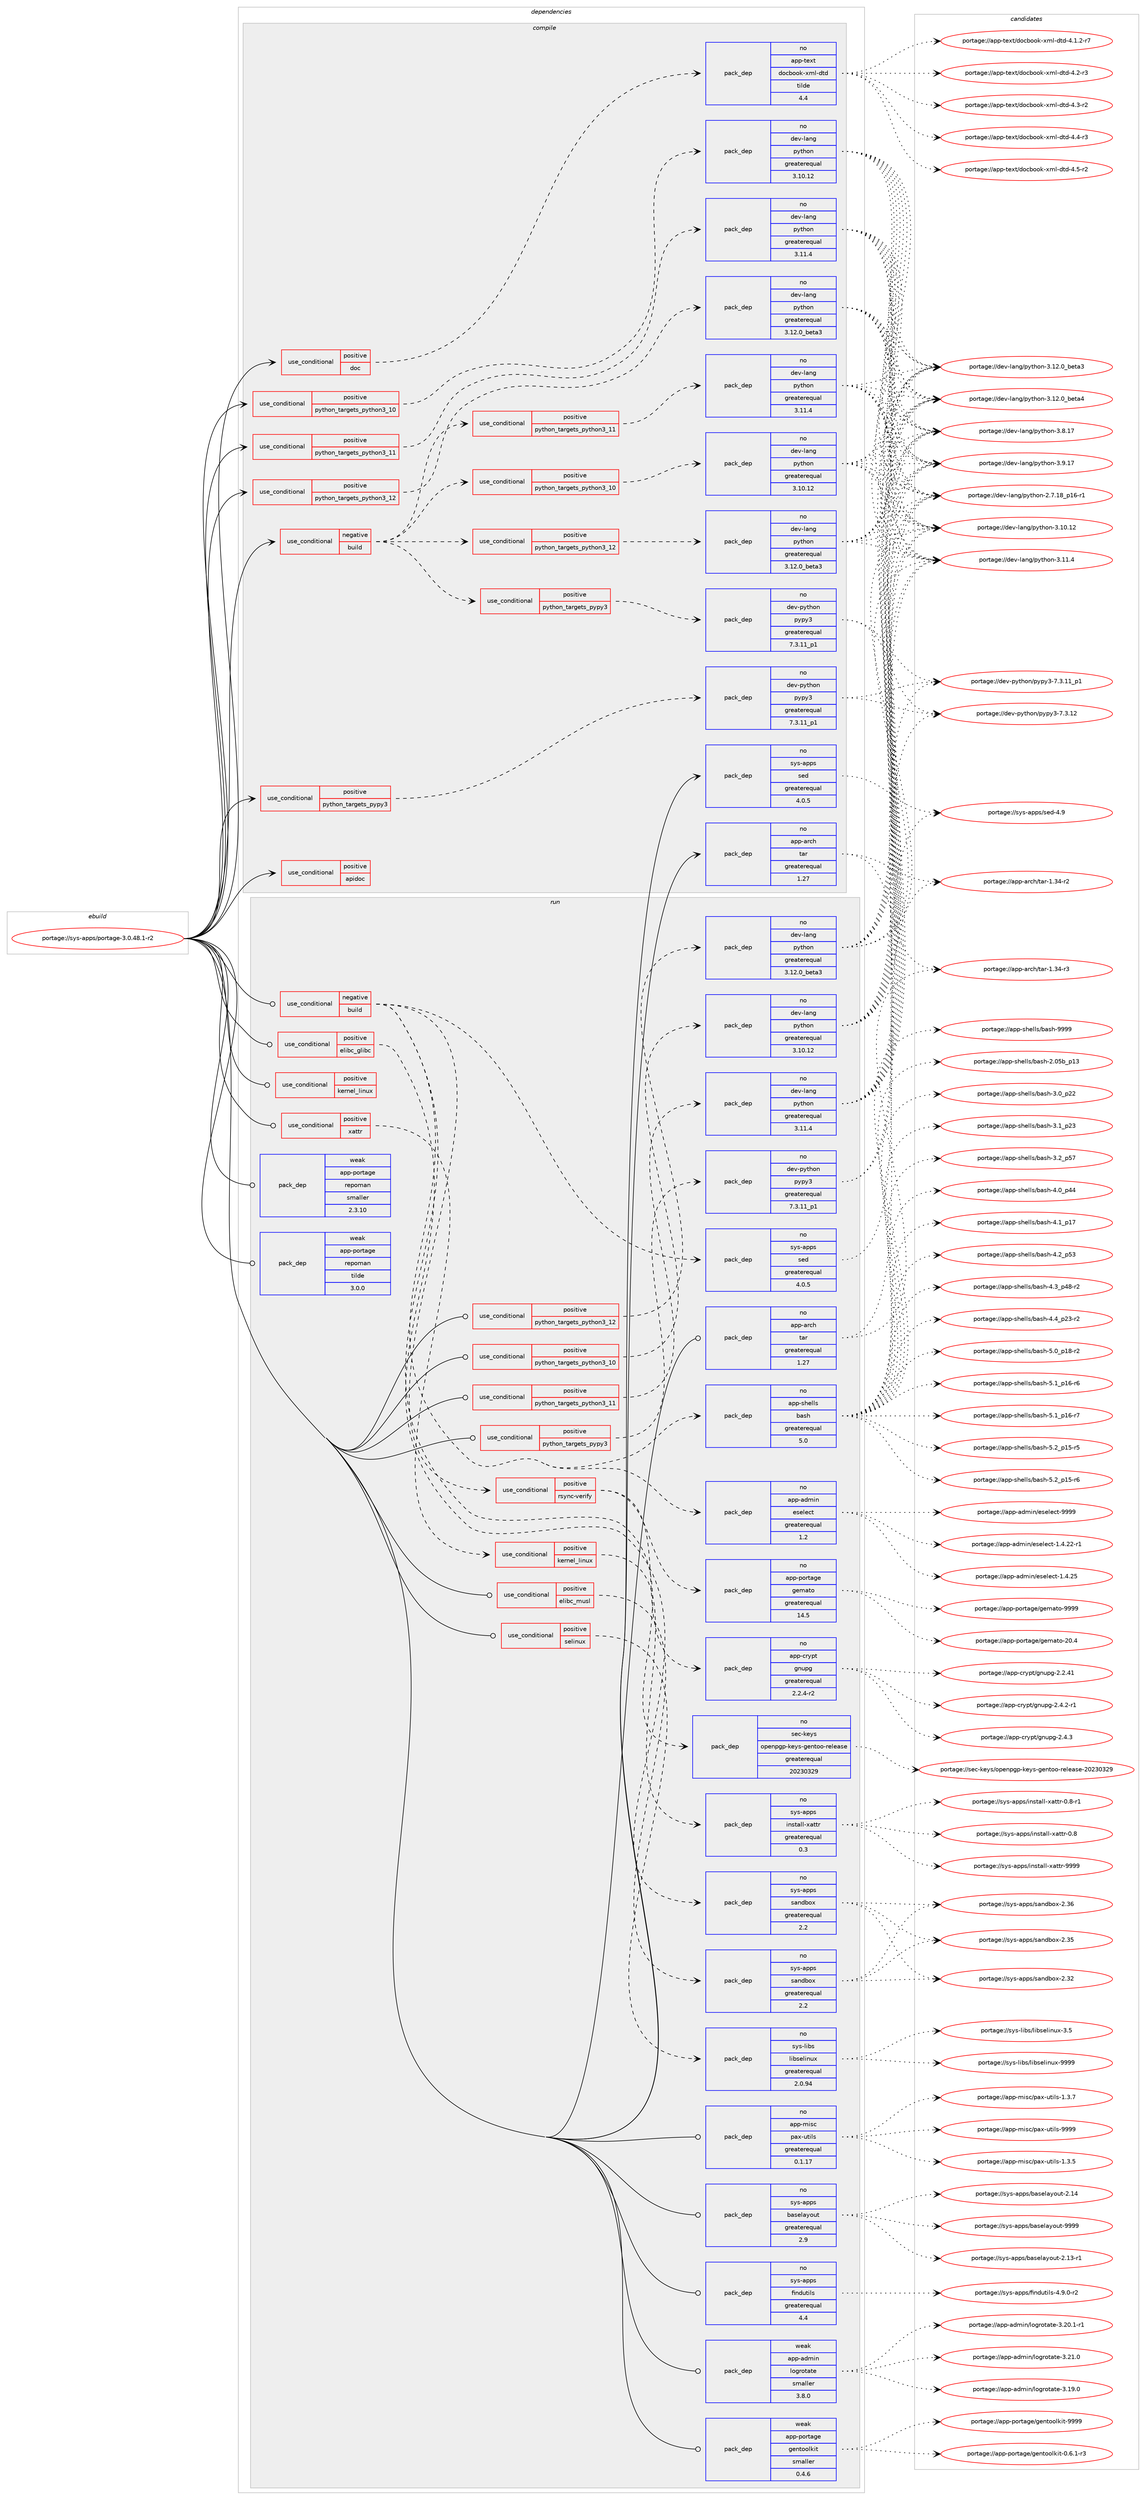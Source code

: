 digraph prolog {

# *************
# Graph options
# *************

newrank=true;
concentrate=true;
compound=true;
graph [rankdir=LR,fontname=Helvetica,fontsize=10,ranksep=1.5];#, ranksep=2.5, nodesep=0.2];
edge  [arrowhead=vee];
node  [fontname=Helvetica,fontsize=10];

# **********
# The ebuild
# **********

subgraph cluster_leftcol {
color=gray;
rank=same;
label=<<i>ebuild</i>>;
id [label="portage://sys-apps/portage-3.0.48.1-r2", color=red, width=4, href="../sys-apps/portage-3.0.48.1-r2.svg"];
}

# ****************
# The dependencies
# ****************

subgraph cluster_midcol {
color=gray;
label=<<i>dependencies</i>>;
subgraph cluster_compile {
fillcolor="#eeeeee";
style=filled;
label=<<i>compile</i>>;
subgraph cond477 {
dependency806 [label=<<TABLE BORDER="0" CELLBORDER="1" CELLSPACING="0" CELLPADDING="4"><TR><TD ROWSPAN="3" CELLPADDING="10">use_conditional</TD></TR><TR><TD>negative</TD></TR><TR><TD>build</TD></TR></TABLE>>, shape=none, color=red];
subgraph cond478 {
dependency807 [label=<<TABLE BORDER="0" CELLBORDER="1" CELLSPACING="0" CELLPADDING="4"><TR><TD ROWSPAN="3" CELLPADDING="10">use_conditional</TD></TR><TR><TD>positive</TD></TR><TR><TD>python_targets_pypy3</TD></TR></TABLE>>, shape=none, color=red];
subgraph pack320 {
dependency808 [label=<<TABLE BORDER="0" CELLBORDER="1" CELLSPACING="0" CELLPADDING="4" WIDTH="220"><TR><TD ROWSPAN="6" CELLPADDING="30">pack_dep</TD></TR><TR><TD WIDTH="110">no</TD></TR><TR><TD>dev-python</TD></TR><TR><TD>pypy3</TD></TR><TR><TD>greaterequal</TD></TR><TR><TD>7.3.11_p1</TD></TR></TABLE>>, shape=none, color=blue];
}
dependency807:e -> dependency808:w [weight=20,style="dashed",arrowhead="vee"];
}
dependency806:e -> dependency807:w [weight=20,style="dashed",arrowhead="vee"];
subgraph cond479 {
dependency809 [label=<<TABLE BORDER="0" CELLBORDER="1" CELLSPACING="0" CELLPADDING="4"><TR><TD ROWSPAN="3" CELLPADDING="10">use_conditional</TD></TR><TR><TD>positive</TD></TR><TR><TD>python_targets_python3_10</TD></TR></TABLE>>, shape=none, color=red];
subgraph pack321 {
dependency810 [label=<<TABLE BORDER="0" CELLBORDER="1" CELLSPACING="0" CELLPADDING="4" WIDTH="220"><TR><TD ROWSPAN="6" CELLPADDING="30">pack_dep</TD></TR><TR><TD WIDTH="110">no</TD></TR><TR><TD>dev-lang</TD></TR><TR><TD>python</TD></TR><TR><TD>greaterequal</TD></TR><TR><TD>3.10.12</TD></TR></TABLE>>, shape=none, color=blue];
}
dependency809:e -> dependency810:w [weight=20,style="dashed",arrowhead="vee"];
}
dependency806:e -> dependency809:w [weight=20,style="dashed",arrowhead="vee"];
subgraph cond480 {
dependency811 [label=<<TABLE BORDER="0" CELLBORDER="1" CELLSPACING="0" CELLPADDING="4"><TR><TD ROWSPAN="3" CELLPADDING="10">use_conditional</TD></TR><TR><TD>positive</TD></TR><TR><TD>python_targets_python3_11</TD></TR></TABLE>>, shape=none, color=red];
subgraph pack322 {
dependency812 [label=<<TABLE BORDER="0" CELLBORDER="1" CELLSPACING="0" CELLPADDING="4" WIDTH="220"><TR><TD ROWSPAN="6" CELLPADDING="30">pack_dep</TD></TR><TR><TD WIDTH="110">no</TD></TR><TR><TD>dev-lang</TD></TR><TR><TD>python</TD></TR><TR><TD>greaterequal</TD></TR><TR><TD>3.11.4</TD></TR></TABLE>>, shape=none, color=blue];
}
dependency811:e -> dependency812:w [weight=20,style="dashed",arrowhead="vee"];
}
dependency806:e -> dependency811:w [weight=20,style="dashed",arrowhead="vee"];
subgraph cond481 {
dependency813 [label=<<TABLE BORDER="0" CELLBORDER="1" CELLSPACING="0" CELLPADDING="4"><TR><TD ROWSPAN="3" CELLPADDING="10">use_conditional</TD></TR><TR><TD>positive</TD></TR><TR><TD>python_targets_python3_12</TD></TR></TABLE>>, shape=none, color=red];
subgraph pack323 {
dependency814 [label=<<TABLE BORDER="0" CELLBORDER="1" CELLSPACING="0" CELLPADDING="4" WIDTH="220"><TR><TD ROWSPAN="6" CELLPADDING="30">pack_dep</TD></TR><TR><TD WIDTH="110">no</TD></TR><TR><TD>dev-lang</TD></TR><TR><TD>python</TD></TR><TR><TD>greaterequal</TD></TR><TR><TD>3.12.0_beta3</TD></TR></TABLE>>, shape=none, color=blue];
}
dependency813:e -> dependency814:w [weight=20,style="dashed",arrowhead="vee"];
}
dependency806:e -> dependency813:w [weight=20,style="dashed",arrowhead="vee"];
}
id:e -> dependency806:w [weight=20,style="solid",arrowhead="vee"];
subgraph cond482 {
dependency815 [label=<<TABLE BORDER="0" CELLBORDER="1" CELLSPACING="0" CELLPADDING="4"><TR><TD ROWSPAN="3" CELLPADDING="10">use_conditional</TD></TR><TR><TD>positive</TD></TR><TR><TD>apidoc</TD></TR></TABLE>>, shape=none, color=red];
# *** BEGIN UNKNOWN DEPENDENCY TYPE (TODO) ***
# dependency815 -> package_dependency(portage://sys-apps/portage-3.0.48.1-r2,install,no,dev-python,sphinx,none,[,,],[],[use(optenable(python_targets_pypy3),negative),use(optenable(python_targets_python3_10),negative),use(optenable(python_targets_python3_11),negative),use(optenable(python_targets_python3_12),negative)])
# *** END UNKNOWN DEPENDENCY TYPE (TODO) ***

# *** BEGIN UNKNOWN DEPENDENCY TYPE (TODO) ***
# dependency815 -> package_dependency(portage://sys-apps/portage-3.0.48.1-r2,install,no,dev-python,sphinx-epytext,none,[,,],[],[use(optenable(python_targets_pypy3),negative),use(optenable(python_targets_python3_10),negative),use(optenable(python_targets_python3_11),negative),use(optenable(python_targets_python3_12),negative)])
# *** END UNKNOWN DEPENDENCY TYPE (TODO) ***

}
id:e -> dependency815:w [weight=20,style="solid",arrowhead="vee"];
subgraph cond483 {
dependency816 [label=<<TABLE BORDER="0" CELLBORDER="1" CELLSPACING="0" CELLPADDING="4"><TR><TD ROWSPAN="3" CELLPADDING="10">use_conditional</TD></TR><TR><TD>positive</TD></TR><TR><TD>doc</TD></TR></TABLE>>, shape=none, color=red];
# *** BEGIN UNKNOWN DEPENDENCY TYPE (TODO) ***
# dependency816 -> package_dependency(portage://sys-apps/portage-3.0.48.1-r2,install,no,app-text,xmlto,none,[,,],[],[])
# *** END UNKNOWN DEPENDENCY TYPE (TODO) ***

subgraph pack324 {
dependency817 [label=<<TABLE BORDER="0" CELLBORDER="1" CELLSPACING="0" CELLPADDING="4" WIDTH="220"><TR><TD ROWSPAN="6" CELLPADDING="30">pack_dep</TD></TR><TR><TD WIDTH="110">no</TD></TR><TR><TD>app-text</TD></TR><TR><TD>docbook-xml-dtd</TD></TR><TR><TD>tilde</TD></TR><TR><TD>4.4</TD></TR></TABLE>>, shape=none, color=blue];
}
dependency816:e -> dependency817:w [weight=20,style="dashed",arrowhead="vee"];
}
id:e -> dependency816:w [weight=20,style="solid",arrowhead="vee"];
subgraph cond484 {
dependency818 [label=<<TABLE BORDER="0" CELLBORDER="1" CELLSPACING="0" CELLPADDING="4"><TR><TD ROWSPAN="3" CELLPADDING="10">use_conditional</TD></TR><TR><TD>positive</TD></TR><TR><TD>python_targets_pypy3</TD></TR></TABLE>>, shape=none, color=red];
subgraph pack325 {
dependency819 [label=<<TABLE BORDER="0" CELLBORDER="1" CELLSPACING="0" CELLPADDING="4" WIDTH="220"><TR><TD ROWSPAN="6" CELLPADDING="30">pack_dep</TD></TR><TR><TD WIDTH="110">no</TD></TR><TR><TD>dev-python</TD></TR><TR><TD>pypy3</TD></TR><TR><TD>greaterequal</TD></TR><TR><TD>7.3.11_p1</TD></TR></TABLE>>, shape=none, color=blue];
}
dependency818:e -> dependency819:w [weight=20,style="dashed",arrowhead="vee"];
}
id:e -> dependency818:w [weight=20,style="solid",arrowhead="vee"];
subgraph cond485 {
dependency820 [label=<<TABLE BORDER="0" CELLBORDER="1" CELLSPACING="0" CELLPADDING="4"><TR><TD ROWSPAN="3" CELLPADDING="10">use_conditional</TD></TR><TR><TD>positive</TD></TR><TR><TD>python_targets_python3_10</TD></TR></TABLE>>, shape=none, color=red];
subgraph pack326 {
dependency821 [label=<<TABLE BORDER="0" CELLBORDER="1" CELLSPACING="0" CELLPADDING="4" WIDTH="220"><TR><TD ROWSPAN="6" CELLPADDING="30">pack_dep</TD></TR><TR><TD WIDTH="110">no</TD></TR><TR><TD>dev-lang</TD></TR><TR><TD>python</TD></TR><TR><TD>greaterequal</TD></TR><TR><TD>3.10.12</TD></TR></TABLE>>, shape=none, color=blue];
}
dependency820:e -> dependency821:w [weight=20,style="dashed",arrowhead="vee"];
}
id:e -> dependency820:w [weight=20,style="solid",arrowhead="vee"];
subgraph cond486 {
dependency822 [label=<<TABLE BORDER="0" CELLBORDER="1" CELLSPACING="0" CELLPADDING="4"><TR><TD ROWSPAN="3" CELLPADDING="10">use_conditional</TD></TR><TR><TD>positive</TD></TR><TR><TD>python_targets_python3_11</TD></TR></TABLE>>, shape=none, color=red];
subgraph pack327 {
dependency823 [label=<<TABLE BORDER="0" CELLBORDER="1" CELLSPACING="0" CELLPADDING="4" WIDTH="220"><TR><TD ROWSPAN="6" CELLPADDING="30">pack_dep</TD></TR><TR><TD WIDTH="110">no</TD></TR><TR><TD>dev-lang</TD></TR><TR><TD>python</TD></TR><TR><TD>greaterequal</TD></TR><TR><TD>3.11.4</TD></TR></TABLE>>, shape=none, color=blue];
}
dependency822:e -> dependency823:w [weight=20,style="dashed",arrowhead="vee"];
}
id:e -> dependency822:w [weight=20,style="solid",arrowhead="vee"];
subgraph cond487 {
dependency824 [label=<<TABLE BORDER="0" CELLBORDER="1" CELLSPACING="0" CELLPADDING="4"><TR><TD ROWSPAN="3" CELLPADDING="10">use_conditional</TD></TR><TR><TD>positive</TD></TR><TR><TD>python_targets_python3_12</TD></TR></TABLE>>, shape=none, color=red];
subgraph pack328 {
dependency825 [label=<<TABLE BORDER="0" CELLBORDER="1" CELLSPACING="0" CELLPADDING="4" WIDTH="220"><TR><TD ROWSPAN="6" CELLPADDING="30">pack_dep</TD></TR><TR><TD WIDTH="110">no</TD></TR><TR><TD>dev-lang</TD></TR><TR><TD>python</TD></TR><TR><TD>greaterequal</TD></TR><TR><TD>3.12.0_beta3</TD></TR></TABLE>>, shape=none, color=blue];
}
dependency824:e -> dependency825:w [weight=20,style="dashed",arrowhead="vee"];
}
id:e -> dependency824:w [weight=20,style="solid",arrowhead="vee"];
subgraph pack329 {
dependency826 [label=<<TABLE BORDER="0" CELLBORDER="1" CELLSPACING="0" CELLPADDING="4" WIDTH="220"><TR><TD ROWSPAN="6" CELLPADDING="30">pack_dep</TD></TR><TR><TD WIDTH="110">no</TD></TR><TR><TD>app-arch</TD></TR><TR><TD>tar</TD></TR><TR><TD>greaterequal</TD></TR><TR><TD>1.27</TD></TR></TABLE>>, shape=none, color=blue];
}
id:e -> dependency826:w [weight=20,style="solid",arrowhead="vee"];
# *** BEGIN UNKNOWN DEPENDENCY TYPE (TODO) ***
# id -> package_dependency(portage://sys-apps/portage-3.0.48.1-r2,install,no,dev-lang,python-exec,none,[,,],[slot(2)],[])
# *** END UNKNOWN DEPENDENCY TYPE (TODO) ***

subgraph pack330 {
dependency827 [label=<<TABLE BORDER="0" CELLBORDER="1" CELLSPACING="0" CELLPADDING="4" WIDTH="220"><TR><TD ROWSPAN="6" CELLPADDING="30">pack_dep</TD></TR><TR><TD WIDTH="110">no</TD></TR><TR><TD>sys-apps</TD></TR><TR><TD>sed</TD></TR><TR><TD>greaterequal</TD></TR><TR><TD>4.0.5</TD></TR></TABLE>>, shape=none, color=blue];
}
id:e -> dependency827:w [weight=20,style="solid",arrowhead="vee"];
# *** BEGIN UNKNOWN DEPENDENCY TYPE (TODO) ***
# id -> package_dependency(portage://sys-apps/portage-3.0.48.1-r2,install,no,sys-devel,patch,none,[,,],[],[])
# *** END UNKNOWN DEPENDENCY TYPE (TODO) ***

}
subgraph cluster_compileandrun {
fillcolor="#eeeeee";
style=filled;
label=<<i>compile and run</i>>;
}
subgraph cluster_run {
fillcolor="#eeeeee";
style=filled;
label=<<i>run</i>>;
subgraph cond488 {
dependency828 [label=<<TABLE BORDER="0" CELLBORDER="1" CELLSPACING="0" CELLPADDING="4"><TR><TD ROWSPAN="3" CELLPADDING="10">use_conditional</TD></TR><TR><TD>negative</TD></TR><TR><TD>build</TD></TR></TABLE>>, shape=none, color=red];
subgraph pack331 {
dependency829 [label=<<TABLE BORDER="0" CELLBORDER="1" CELLSPACING="0" CELLPADDING="4" WIDTH="220"><TR><TD ROWSPAN="6" CELLPADDING="30">pack_dep</TD></TR><TR><TD WIDTH="110">no</TD></TR><TR><TD>app-admin</TD></TR><TR><TD>eselect</TD></TR><TR><TD>greaterequal</TD></TR><TR><TD>1.2</TD></TR></TABLE>>, shape=none, color=blue];
}
dependency828:e -> dependency829:w [weight=20,style="dashed",arrowhead="vee"];
subgraph pack332 {
dependency830 [label=<<TABLE BORDER="0" CELLBORDER="1" CELLSPACING="0" CELLPADDING="4" WIDTH="220"><TR><TD ROWSPAN="6" CELLPADDING="30">pack_dep</TD></TR><TR><TD WIDTH="110">no</TD></TR><TR><TD>app-shells</TD></TR><TR><TD>bash</TD></TR><TR><TD>greaterequal</TD></TR><TR><TD>5.0</TD></TR></TABLE>>, shape=none, color=blue];
}
dependency828:e -> dependency830:w [weight=20,style="dashed",arrowhead="vee"];
subgraph pack333 {
dependency831 [label=<<TABLE BORDER="0" CELLBORDER="1" CELLSPACING="0" CELLPADDING="4" WIDTH="220"><TR><TD ROWSPAN="6" CELLPADDING="30">pack_dep</TD></TR><TR><TD WIDTH="110">no</TD></TR><TR><TD>sys-apps</TD></TR><TR><TD>sed</TD></TR><TR><TD>greaterequal</TD></TR><TR><TD>4.0.5</TD></TR></TABLE>>, shape=none, color=blue];
}
dependency828:e -> dependency831:w [weight=20,style="dashed",arrowhead="vee"];
subgraph pack334 {
dependency832 [label=<<TABLE BORDER="0" CELLBORDER="1" CELLSPACING="0" CELLPADDING="4" WIDTH="220"><TR><TD ROWSPAN="6" CELLPADDING="30">pack_dep</TD></TR><TR><TD WIDTH="110">no</TD></TR><TR><TD>sec-keys</TD></TR><TR><TD>openpgp-keys-gentoo-release</TD></TR><TR><TD>greaterequal</TD></TR><TR><TD>20230329</TD></TR></TABLE>>, shape=none, color=blue];
}
dependency828:e -> dependency832:w [weight=20,style="dashed",arrowhead="vee"];
subgraph cond489 {
dependency833 [label=<<TABLE BORDER="0" CELLBORDER="1" CELLSPACING="0" CELLPADDING="4"><TR><TD ROWSPAN="3" CELLPADDING="10">use_conditional</TD></TR><TR><TD>positive</TD></TR><TR><TD>rsync-verify</TD></TR></TABLE>>, shape=none, color=red];
subgraph pack335 {
dependency834 [label=<<TABLE BORDER="0" CELLBORDER="1" CELLSPACING="0" CELLPADDING="4" WIDTH="220"><TR><TD ROWSPAN="6" CELLPADDING="30">pack_dep</TD></TR><TR><TD WIDTH="110">no</TD></TR><TR><TD>app-portage</TD></TR><TR><TD>gemato</TD></TR><TR><TD>greaterequal</TD></TR><TR><TD>14.5</TD></TR></TABLE>>, shape=none, color=blue];
}
dependency833:e -> dependency834:w [weight=20,style="dashed",arrowhead="vee"];
subgraph pack336 {
dependency835 [label=<<TABLE BORDER="0" CELLBORDER="1" CELLSPACING="0" CELLPADDING="4" WIDTH="220"><TR><TD ROWSPAN="6" CELLPADDING="30">pack_dep</TD></TR><TR><TD WIDTH="110">no</TD></TR><TR><TD>app-crypt</TD></TR><TR><TD>gnupg</TD></TR><TR><TD>greaterequal</TD></TR><TR><TD>2.2.4-r2</TD></TR></TABLE>>, shape=none, color=blue];
}
dependency833:e -> dependency835:w [weight=20,style="dashed",arrowhead="vee"];
}
dependency828:e -> dependency833:w [weight=20,style="dashed",arrowhead="vee"];
}
id:e -> dependency828:w [weight=20,style="solid",arrowhead="odot"];
subgraph cond490 {
dependency836 [label=<<TABLE BORDER="0" CELLBORDER="1" CELLSPACING="0" CELLPADDING="4"><TR><TD ROWSPAN="3" CELLPADDING="10">use_conditional</TD></TR><TR><TD>positive</TD></TR><TR><TD>elibc_glibc</TD></TR></TABLE>>, shape=none, color=red];
subgraph pack337 {
dependency837 [label=<<TABLE BORDER="0" CELLBORDER="1" CELLSPACING="0" CELLPADDING="4" WIDTH="220"><TR><TD ROWSPAN="6" CELLPADDING="30">pack_dep</TD></TR><TR><TD WIDTH="110">no</TD></TR><TR><TD>sys-apps</TD></TR><TR><TD>sandbox</TD></TR><TR><TD>greaterequal</TD></TR><TR><TD>2.2</TD></TR></TABLE>>, shape=none, color=blue];
}
dependency836:e -> dependency837:w [weight=20,style="dashed",arrowhead="vee"];
}
id:e -> dependency836:w [weight=20,style="solid",arrowhead="odot"];
subgraph cond491 {
dependency838 [label=<<TABLE BORDER="0" CELLBORDER="1" CELLSPACING="0" CELLPADDING="4"><TR><TD ROWSPAN="3" CELLPADDING="10">use_conditional</TD></TR><TR><TD>positive</TD></TR><TR><TD>elibc_musl</TD></TR></TABLE>>, shape=none, color=red];
subgraph pack338 {
dependency839 [label=<<TABLE BORDER="0" CELLBORDER="1" CELLSPACING="0" CELLPADDING="4" WIDTH="220"><TR><TD ROWSPAN="6" CELLPADDING="30">pack_dep</TD></TR><TR><TD WIDTH="110">no</TD></TR><TR><TD>sys-apps</TD></TR><TR><TD>sandbox</TD></TR><TR><TD>greaterequal</TD></TR><TR><TD>2.2</TD></TR></TABLE>>, shape=none, color=blue];
}
dependency838:e -> dependency839:w [weight=20,style="dashed",arrowhead="vee"];
}
id:e -> dependency838:w [weight=20,style="solid",arrowhead="odot"];
subgraph cond492 {
dependency840 [label=<<TABLE BORDER="0" CELLBORDER="1" CELLSPACING="0" CELLPADDING="4"><TR><TD ROWSPAN="3" CELLPADDING="10">use_conditional</TD></TR><TR><TD>positive</TD></TR><TR><TD>kernel_linux</TD></TR></TABLE>>, shape=none, color=red];
# *** BEGIN UNKNOWN DEPENDENCY TYPE (TODO) ***
# dependency840 -> package_dependency(portage://sys-apps/portage-3.0.48.1-r2,run,no,sys-apps,util-linux,none,[,,],[],[])
# *** END UNKNOWN DEPENDENCY TYPE (TODO) ***

}
id:e -> dependency840:w [weight=20,style="solid",arrowhead="odot"];
subgraph cond493 {
dependency841 [label=<<TABLE BORDER="0" CELLBORDER="1" CELLSPACING="0" CELLPADDING="4"><TR><TD ROWSPAN="3" CELLPADDING="10">use_conditional</TD></TR><TR><TD>positive</TD></TR><TR><TD>python_targets_pypy3</TD></TR></TABLE>>, shape=none, color=red];
subgraph pack339 {
dependency842 [label=<<TABLE BORDER="0" CELLBORDER="1" CELLSPACING="0" CELLPADDING="4" WIDTH="220"><TR><TD ROWSPAN="6" CELLPADDING="30">pack_dep</TD></TR><TR><TD WIDTH="110">no</TD></TR><TR><TD>dev-python</TD></TR><TR><TD>pypy3</TD></TR><TR><TD>greaterequal</TD></TR><TR><TD>7.3.11_p1</TD></TR></TABLE>>, shape=none, color=blue];
}
dependency841:e -> dependency842:w [weight=20,style="dashed",arrowhead="vee"];
}
id:e -> dependency841:w [weight=20,style="solid",arrowhead="odot"];
subgraph cond494 {
dependency843 [label=<<TABLE BORDER="0" CELLBORDER="1" CELLSPACING="0" CELLPADDING="4"><TR><TD ROWSPAN="3" CELLPADDING="10">use_conditional</TD></TR><TR><TD>positive</TD></TR><TR><TD>python_targets_python3_10</TD></TR></TABLE>>, shape=none, color=red];
subgraph pack340 {
dependency844 [label=<<TABLE BORDER="0" CELLBORDER="1" CELLSPACING="0" CELLPADDING="4" WIDTH="220"><TR><TD ROWSPAN="6" CELLPADDING="30">pack_dep</TD></TR><TR><TD WIDTH="110">no</TD></TR><TR><TD>dev-lang</TD></TR><TR><TD>python</TD></TR><TR><TD>greaterequal</TD></TR><TR><TD>3.10.12</TD></TR></TABLE>>, shape=none, color=blue];
}
dependency843:e -> dependency844:w [weight=20,style="dashed",arrowhead="vee"];
}
id:e -> dependency843:w [weight=20,style="solid",arrowhead="odot"];
subgraph cond495 {
dependency845 [label=<<TABLE BORDER="0" CELLBORDER="1" CELLSPACING="0" CELLPADDING="4"><TR><TD ROWSPAN="3" CELLPADDING="10">use_conditional</TD></TR><TR><TD>positive</TD></TR><TR><TD>python_targets_python3_11</TD></TR></TABLE>>, shape=none, color=red];
subgraph pack341 {
dependency846 [label=<<TABLE BORDER="0" CELLBORDER="1" CELLSPACING="0" CELLPADDING="4" WIDTH="220"><TR><TD ROWSPAN="6" CELLPADDING="30">pack_dep</TD></TR><TR><TD WIDTH="110">no</TD></TR><TR><TD>dev-lang</TD></TR><TR><TD>python</TD></TR><TR><TD>greaterequal</TD></TR><TR><TD>3.11.4</TD></TR></TABLE>>, shape=none, color=blue];
}
dependency845:e -> dependency846:w [weight=20,style="dashed",arrowhead="vee"];
}
id:e -> dependency845:w [weight=20,style="solid",arrowhead="odot"];
subgraph cond496 {
dependency847 [label=<<TABLE BORDER="0" CELLBORDER="1" CELLSPACING="0" CELLPADDING="4"><TR><TD ROWSPAN="3" CELLPADDING="10">use_conditional</TD></TR><TR><TD>positive</TD></TR><TR><TD>python_targets_python3_12</TD></TR></TABLE>>, shape=none, color=red];
subgraph pack342 {
dependency848 [label=<<TABLE BORDER="0" CELLBORDER="1" CELLSPACING="0" CELLPADDING="4" WIDTH="220"><TR><TD ROWSPAN="6" CELLPADDING="30">pack_dep</TD></TR><TR><TD WIDTH="110">no</TD></TR><TR><TD>dev-lang</TD></TR><TR><TD>python</TD></TR><TR><TD>greaterequal</TD></TR><TR><TD>3.12.0_beta3</TD></TR></TABLE>>, shape=none, color=blue];
}
dependency847:e -> dependency848:w [weight=20,style="dashed",arrowhead="vee"];
}
id:e -> dependency847:w [weight=20,style="solid",arrowhead="odot"];
subgraph cond497 {
dependency849 [label=<<TABLE BORDER="0" CELLBORDER="1" CELLSPACING="0" CELLPADDING="4"><TR><TD ROWSPAN="3" CELLPADDING="10">use_conditional</TD></TR><TR><TD>positive</TD></TR><TR><TD>selinux</TD></TR></TABLE>>, shape=none, color=red];
subgraph pack343 {
dependency850 [label=<<TABLE BORDER="0" CELLBORDER="1" CELLSPACING="0" CELLPADDING="4" WIDTH="220"><TR><TD ROWSPAN="6" CELLPADDING="30">pack_dep</TD></TR><TR><TD WIDTH="110">no</TD></TR><TR><TD>sys-libs</TD></TR><TR><TD>libselinux</TD></TR><TR><TD>greaterequal</TD></TR><TR><TD>2.0.94</TD></TR></TABLE>>, shape=none, color=blue];
}
dependency849:e -> dependency850:w [weight=20,style="dashed",arrowhead="vee"];
}
id:e -> dependency849:w [weight=20,style="solid",arrowhead="odot"];
subgraph cond498 {
dependency851 [label=<<TABLE BORDER="0" CELLBORDER="1" CELLSPACING="0" CELLPADDING="4"><TR><TD ROWSPAN="3" CELLPADDING="10">use_conditional</TD></TR><TR><TD>positive</TD></TR><TR><TD>xattr</TD></TR></TABLE>>, shape=none, color=red];
subgraph cond499 {
dependency852 [label=<<TABLE BORDER="0" CELLBORDER="1" CELLSPACING="0" CELLPADDING="4"><TR><TD ROWSPAN="3" CELLPADDING="10">use_conditional</TD></TR><TR><TD>positive</TD></TR><TR><TD>kernel_linux</TD></TR></TABLE>>, shape=none, color=red];
subgraph pack344 {
dependency853 [label=<<TABLE BORDER="0" CELLBORDER="1" CELLSPACING="0" CELLPADDING="4" WIDTH="220"><TR><TD ROWSPAN="6" CELLPADDING="30">pack_dep</TD></TR><TR><TD WIDTH="110">no</TD></TR><TR><TD>sys-apps</TD></TR><TR><TD>install-xattr</TD></TR><TR><TD>greaterequal</TD></TR><TR><TD>0.3</TD></TR></TABLE>>, shape=none, color=blue];
}
dependency852:e -> dependency853:w [weight=20,style="dashed",arrowhead="vee"];
}
dependency851:e -> dependency852:w [weight=20,style="dashed",arrowhead="vee"];
}
id:e -> dependency851:w [weight=20,style="solid",arrowhead="odot"];
# *** BEGIN UNKNOWN DEPENDENCY TYPE (TODO) ***
# id -> package_dependency(portage://sys-apps/portage-3.0.48.1-r2,run,no,acct-user,portage,none,[,,],[],[])
# *** END UNKNOWN DEPENDENCY TYPE (TODO) ***

subgraph pack345 {
dependency854 [label=<<TABLE BORDER="0" CELLBORDER="1" CELLSPACING="0" CELLPADDING="4" WIDTH="220"><TR><TD ROWSPAN="6" CELLPADDING="30">pack_dep</TD></TR><TR><TD WIDTH="110">no</TD></TR><TR><TD>app-arch</TD></TR><TR><TD>tar</TD></TR><TR><TD>greaterequal</TD></TR><TR><TD>1.27</TD></TR></TABLE>>, shape=none, color=blue];
}
id:e -> dependency854:w [weight=20,style="solid",arrowhead="odot"];
# *** BEGIN UNKNOWN DEPENDENCY TYPE (TODO) ***
# id -> package_dependency(portage://sys-apps/portage-3.0.48.1-r2,run,no,app-arch,zstd,none,[,,],[],[])
# *** END UNKNOWN DEPENDENCY TYPE (TODO) ***

subgraph pack346 {
dependency855 [label=<<TABLE BORDER="0" CELLBORDER="1" CELLSPACING="0" CELLPADDING="4" WIDTH="220"><TR><TD ROWSPAN="6" CELLPADDING="30">pack_dep</TD></TR><TR><TD WIDTH="110">no</TD></TR><TR><TD>app-misc</TD></TR><TR><TD>pax-utils</TD></TR><TR><TD>greaterequal</TD></TR><TR><TD>0.1.17</TD></TR></TABLE>>, shape=none, color=blue];
}
id:e -> dependency855:w [weight=20,style="solid",arrowhead="odot"];
# *** BEGIN UNKNOWN DEPENDENCY TYPE (TODO) ***
# id -> package_dependency(portage://sys-apps/portage-3.0.48.1-r2,run,no,dev-lang,python-exec,none,[,,],[slot(2)],[])
# *** END UNKNOWN DEPENDENCY TYPE (TODO) ***

subgraph pack347 {
dependency856 [label=<<TABLE BORDER="0" CELLBORDER="1" CELLSPACING="0" CELLPADDING="4" WIDTH="220"><TR><TD ROWSPAN="6" CELLPADDING="30">pack_dep</TD></TR><TR><TD WIDTH="110">no</TD></TR><TR><TD>sys-apps</TD></TR><TR><TD>baselayout</TD></TR><TR><TD>greaterequal</TD></TR><TR><TD>2.9</TD></TR></TABLE>>, shape=none, color=blue];
}
id:e -> dependency856:w [weight=20,style="solid",arrowhead="odot"];
subgraph pack348 {
dependency857 [label=<<TABLE BORDER="0" CELLBORDER="1" CELLSPACING="0" CELLPADDING="4" WIDTH="220"><TR><TD ROWSPAN="6" CELLPADDING="30">pack_dep</TD></TR><TR><TD WIDTH="110">no</TD></TR><TR><TD>sys-apps</TD></TR><TR><TD>findutils</TD></TR><TR><TD>greaterequal</TD></TR><TR><TD>4.4</TD></TR></TABLE>>, shape=none, color=blue];
}
id:e -> dependency857:w [weight=20,style="solid",arrowhead="odot"];
subgraph pack349 {
dependency858 [label=<<TABLE BORDER="0" CELLBORDER="1" CELLSPACING="0" CELLPADDING="4" WIDTH="220"><TR><TD ROWSPAN="6" CELLPADDING="30">pack_dep</TD></TR><TR><TD WIDTH="110">weak</TD></TR><TR><TD>app-admin</TD></TR><TR><TD>logrotate</TD></TR><TR><TD>smaller</TD></TR><TR><TD>3.8.0</TD></TR></TABLE>>, shape=none, color=blue];
}
id:e -> dependency858:w [weight=20,style="solid",arrowhead="odot"];
subgraph pack350 {
dependency859 [label=<<TABLE BORDER="0" CELLBORDER="1" CELLSPACING="0" CELLPADDING="4" WIDTH="220"><TR><TD ROWSPAN="6" CELLPADDING="30">pack_dep</TD></TR><TR><TD WIDTH="110">weak</TD></TR><TR><TD>app-portage</TD></TR><TR><TD>gentoolkit</TD></TR><TR><TD>smaller</TD></TR><TR><TD>0.4.6</TD></TR></TABLE>>, shape=none, color=blue];
}
id:e -> dependency859:w [weight=20,style="solid",arrowhead="odot"];
subgraph pack351 {
dependency860 [label=<<TABLE BORDER="0" CELLBORDER="1" CELLSPACING="0" CELLPADDING="4" WIDTH="220"><TR><TD ROWSPAN="6" CELLPADDING="30">pack_dep</TD></TR><TR><TD WIDTH="110">weak</TD></TR><TR><TD>app-portage</TD></TR><TR><TD>repoman</TD></TR><TR><TD>smaller</TD></TR><TR><TD>2.3.10</TD></TR></TABLE>>, shape=none, color=blue];
}
id:e -> dependency860:w [weight=20,style="solid",arrowhead="odot"];
subgraph pack352 {
dependency861 [label=<<TABLE BORDER="0" CELLBORDER="1" CELLSPACING="0" CELLPADDING="4" WIDTH="220"><TR><TD ROWSPAN="6" CELLPADDING="30">pack_dep</TD></TR><TR><TD WIDTH="110">weak</TD></TR><TR><TD>app-portage</TD></TR><TR><TD>repoman</TD></TR><TR><TD>tilde</TD></TR><TR><TD>3.0.0</TD></TR></TABLE>>, shape=none, color=blue];
}
id:e -> dependency861:w [weight=20,style="solid",arrowhead="odot"];
}
}

# **************
# The candidates
# **************

subgraph cluster_choices {
rank=same;
color=gray;
label=<<i>candidates</i>>;

subgraph choice320 {
color=black;
nodesep=1;
choice100101118451121211161041111104711212111212151455546514649499511249 [label="portage://dev-python/pypy3-7.3.11_p1", color=red, width=4,href="../dev-python/pypy3-7.3.11_p1.svg"];
choice10010111845112121116104111110471121211121215145554651464950 [label="portage://dev-python/pypy3-7.3.12", color=red, width=4,href="../dev-python/pypy3-7.3.12.svg"];
dependency808:e -> choice100101118451121211161041111104711212111212151455546514649499511249:w [style=dotted,weight="100"];
dependency808:e -> choice10010111845112121116104111110471121211121215145554651464950:w [style=dotted,weight="100"];
}
subgraph choice321 {
color=black;
nodesep=1;
choice100101118451089711010347112121116104111110455046554649569511249544511449 [label="portage://dev-lang/python-2.7.18_p16-r1", color=red, width=4,href="../dev-lang/python-2.7.18_p16-r1.svg"];
choice1001011184510897110103471121211161041111104551464948464950 [label="portage://dev-lang/python-3.10.12", color=red, width=4,href="../dev-lang/python-3.10.12.svg"];
choice10010111845108971101034711212111610411111045514649494652 [label="portage://dev-lang/python-3.11.4", color=red, width=4,href="../dev-lang/python-3.11.4.svg"];
choice1001011184510897110103471121211161041111104551464950464895981011169751 [label="portage://dev-lang/python-3.12.0_beta3", color=red, width=4,href="../dev-lang/python-3.12.0_beta3.svg"];
choice1001011184510897110103471121211161041111104551464950464895981011169752 [label="portage://dev-lang/python-3.12.0_beta4", color=red, width=4,href="../dev-lang/python-3.12.0_beta4.svg"];
choice10010111845108971101034711212111610411111045514656464955 [label="portage://dev-lang/python-3.8.17", color=red, width=4,href="../dev-lang/python-3.8.17.svg"];
choice10010111845108971101034711212111610411111045514657464955 [label="portage://dev-lang/python-3.9.17", color=red, width=4,href="../dev-lang/python-3.9.17.svg"];
dependency810:e -> choice100101118451089711010347112121116104111110455046554649569511249544511449:w [style=dotted,weight="100"];
dependency810:e -> choice1001011184510897110103471121211161041111104551464948464950:w [style=dotted,weight="100"];
dependency810:e -> choice10010111845108971101034711212111610411111045514649494652:w [style=dotted,weight="100"];
dependency810:e -> choice1001011184510897110103471121211161041111104551464950464895981011169751:w [style=dotted,weight="100"];
dependency810:e -> choice1001011184510897110103471121211161041111104551464950464895981011169752:w [style=dotted,weight="100"];
dependency810:e -> choice10010111845108971101034711212111610411111045514656464955:w [style=dotted,weight="100"];
dependency810:e -> choice10010111845108971101034711212111610411111045514657464955:w [style=dotted,weight="100"];
}
subgraph choice322 {
color=black;
nodesep=1;
choice100101118451089711010347112121116104111110455046554649569511249544511449 [label="portage://dev-lang/python-2.7.18_p16-r1", color=red, width=4,href="../dev-lang/python-2.7.18_p16-r1.svg"];
choice1001011184510897110103471121211161041111104551464948464950 [label="portage://dev-lang/python-3.10.12", color=red, width=4,href="../dev-lang/python-3.10.12.svg"];
choice10010111845108971101034711212111610411111045514649494652 [label="portage://dev-lang/python-3.11.4", color=red, width=4,href="../dev-lang/python-3.11.4.svg"];
choice1001011184510897110103471121211161041111104551464950464895981011169751 [label="portage://dev-lang/python-3.12.0_beta3", color=red, width=4,href="../dev-lang/python-3.12.0_beta3.svg"];
choice1001011184510897110103471121211161041111104551464950464895981011169752 [label="portage://dev-lang/python-3.12.0_beta4", color=red, width=4,href="../dev-lang/python-3.12.0_beta4.svg"];
choice10010111845108971101034711212111610411111045514656464955 [label="portage://dev-lang/python-3.8.17", color=red, width=4,href="../dev-lang/python-3.8.17.svg"];
choice10010111845108971101034711212111610411111045514657464955 [label="portage://dev-lang/python-3.9.17", color=red, width=4,href="../dev-lang/python-3.9.17.svg"];
dependency812:e -> choice100101118451089711010347112121116104111110455046554649569511249544511449:w [style=dotted,weight="100"];
dependency812:e -> choice1001011184510897110103471121211161041111104551464948464950:w [style=dotted,weight="100"];
dependency812:e -> choice10010111845108971101034711212111610411111045514649494652:w [style=dotted,weight="100"];
dependency812:e -> choice1001011184510897110103471121211161041111104551464950464895981011169751:w [style=dotted,weight="100"];
dependency812:e -> choice1001011184510897110103471121211161041111104551464950464895981011169752:w [style=dotted,weight="100"];
dependency812:e -> choice10010111845108971101034711212111610411111045514656464955:w [style=dotted,weight="100"];
dependency812:e -> choice10010111845108971101034711212111610411111045514657464955:w [style=dotted,weight="100"];
}
subgraph choice323 {
color=black;
nodesep=1;
choice100101118451089711010347112121116104111110455046554649569511249544511449 [label="portage://dev-lang/python-2.7.18_p16-r1", color=red, width=4,href="../dev-lang/python-2.7.18_p16-r1.svg"];
choice1001011184510897110103471121211161041111104551464948464950 [label="portage://dev-lang/python-3.10.12", color=red, width=4,href="../dev-lang/python-3.10.12.svg"];
choice10010111845108971101034711212111610411111045514649494652 [label="portage://dev-lang/python-3.11.4", color=red, width=4,href="../dev-lang/python-3.11.4.svg"];
choice1001011184510897110103471121211161041111104551464950464895981011169751 [label="portage://dev-lang/python-3.12.0_beta3", color=red, width=4,href="../dev-lang/python-3.12.0_beta3.svg"];
choice1001011184510897110103471121211161041111104551464950464895981011169752 [label="portage://dev-lang/python-3.12.0_beta4", color=red, width=4,href="../dev-lang/python-3.12.0_beta4.svg"];
choice10010111845108971101034711212111610411111045514656464955 [label="portage://dev-lang/python-3.8.17", color=red, width=4,href="../dev-lang/python-3.8.17.svg"];
choice10010111845108971101034711212111610411111045514657464955 [label="portage://dev-lang/python-3.9.17", color=red, width=4,href="../dev-lang/python-3.9.17.svg"];
dependency814:e -> choice100101118451089711010347112121116104111110455046554649569511249544511449:w [style=dotted,weight="100"];
dependency814:e -> choice1001011184510897110103471121211161041111104551464948464950:w [style=dotted,weight="100"];
dependency814:e -> choice10010111845108971101034711212111610411111045514649494652:w [style=dotted,weight="100"];
dependency814:e -> choice1001011184510897110103471121211161041111104551464950464895981011169751:w [style=dotted,weight="100"];
dependency814:e -> choice1001011184510897110103471121211161041111104551464950464895981011169752:w [style=dotted,weight="100"];
dependency814:e -> choice10010111845108971101034711212111610411111045514656464955:w [style=dotted,weight="100"];
dependency814:e -> choice10010111845108971101034711212111610411111045514657464955:w [style=dotted,weight="100"];
}
subgraph choice324 {
color=black;
nodesep=1;
choice971121124511610112011647100111999811111110745120109108451001161004552464946504511455 [label="portage://app-text/docbook-xml-dtd-4.1.2-r7", color=red, width=4,href="../app-text/docbook-xml-dtd-4.1.2-r7.svg"];
choice97112112451161011201164710011199981111111074512010910845100116100455246504511451 [label="portage://app-text/docbook-xml-dtd-4.2-r3", color=red, width=4,href="../app-text/docbook-xml-dtd-4.2-r3.svg"];
choice97112112451161011201164710011199981111111074512010910845100116100455246514511450 [label="portage://app-text/docbook-xml-dtd-4.3-r2", color=red, width=4,href="../app-text/docbook-xml-dtd-4.3-r2.svg"];
choice97112112451161011201164710011199981111111074512010910845100116100455246524511451 [label="portage://app-text/docbook-xml-dtd-4.4-r3", color=red, width=4,href="../app-text/docbook-xml-dtd-4.4-r3.svg"];
choice97112112451161011201164710011199981111111074512010910845100116100455246534511450 [label="portage://app-text/docbook-xml-dtd-4.5-r2", color=red, width=4,href="../app-text/docbook-xml-dtd-4.5-r2.svg"];
dependency817:e -> choice971121124511610112011647100111999811111110745120109108451001161004552464946504511455:w [style=dotted,weight="100"];
dependency817:e -> choice97112112451161011201164710011199981111111074512010910845100116100455246504511451:w [style=dotted,weight="100"];
dependency817:e -> choice97112112451161011201164710011199981111111074512010910845100116100455246514511450:w [style=dotted,weight="100"];
dependency817:e -> choice97112112451161011201164710011199981111111074512010910845100116100455246524511451:w [style=dotted,weight="100"];
dependency817:e -> choice97112112451161011201164710011199981111111074512010910845100116100455246534511450:w [style=dotted,weight="100"];
}
subgraph choice325 {
color=black;
nodesep=1;
choice100101118451121211161041111104711212111212151455546514649499511249 [label="portage://dev-python/pypy3-7.3.11_p1", color=red, width=4,href="../dev-python/pypy3-7.3.11_p1.svg"];
choice10010111845112121116104111110471121211121215145554651464950 [label="portage://dev-python/pypy3-7.3.12", color=red, width=4,href="../dev-python/pypy3-7.3.12.svg"];
dependency819:e -> choice100101118451121211161041111104711212111212151455546514649499511249:w [style=dotted,weight="100"];
dependency819:e -> choice10010111845112121116104111110471121211121215145554651464950:w [style=dotted,weight="100"];
}
subgraph choice326 {
color=black;
nodesep=1;
choice100101118451089711010347112121116104111110455046554649569511249544511449 [label="portage://dev-lang/python-2.7.18_p16-r1", color=red, width=4,href="../dev-lang/python-2.7.18_p16-r1.svg"];
choice1001011184510897110103471121211161041111104551464948464950 [label="portage://dev-lang/python-3.10.12", color=red, width=4,href="../dev-lang/python-3.10.12.svg"];
choice10010111845108971101034711212111610411111045514649494652 [label="portage://dev-lang/python-3.11.4", color=red, width=4,href="../dev-lang/python-3.11.4.svg"];
choice1001011184510897110103471121211161041111104551464950464895981011169751 [label="portage://dev-lang/python-3.12.0_beta3", color=red, width=4,href="../dev-lang/python-3.12.0_beta3.svg"];
choice1001011184510897110103471121211161041111104551464950464895981011169752 [label="portage://dev-lang/python-3.12.0_beta4", color=red, width=4,href="../dev-lang/python-3.12.0_beta4.svg"];
choice10010111845108971101034711212111610411111045514656464955 [label="portage://dev-lang/python-3.8.17", color=red, width=4,href="../dev-lang/python-3.8.17.svg"];
choice10010111845108971101034711212111610411111045514657464955 [label="portage://dev-lang/python-3.9.17", color=red, width=4,href="../dev-lang/python-3.9.17.svg"];
dependency821:e -> choice100101118451089711010347112121116104111110455046554649569511249544511449:w [style=dotted,weight="100"];
dependency821:e -> choice1001011184510897110103471121211161041111104551464948464950:w [style=dotted,weight="100"];
dependency821:e -> choice10010111845108971101034711212111610411111045514649494652:w [style=dotted,weight="100"];
dependency821:e -> choice1001011184510897110103471121211161041111104551464950464895981011169751:w [style=dotted,weight="100"];
dependency821:e -> choice1001011184510897110103471121211161041111104551464950464895981011169752:w [style=dotted,weight="100"];
dependency821:e -> choice10010111845108971101034711212111610411111045514656464955:w [style=dotted,weight="100"];
dependency821:e -> choice10010111845108971101034711212111610411111045514657464955:w [style=dotted,weight="100"];
}
subgraph choice327 {
color=black;
nodesep=1;
choice100101118451089711010347112121116104111110455046554649569511249544511449 [label="portage://dev-lang/python-2.7.18_p16-r1", color=red, width=4,href="../dev-lang/python-2.7.18_p16-r1.svg"];
choice1001011184510897110103471121211161041111104551464948464950 [label="portage://dev-lang/python-3.10.12", color=red, width=4,href="../dev-lang/python-3.10.12.svg"];
choice10010111845108971101034711212111610411111045514649494652 [label="portage://dev-lang/python-3.11.4", color=red, width=4,href="../dev-lang/python-3.11.4.svg"];
choice1001011184510897110103471121211161041111104551464950464895981011169751 [label="portage://dev-lang/python-3.12.0_beta3", color=red, width=4,href="../dev-lang/python-3.12.0_beta3.svg"];
choice1001011184510897110103471121211161041111104551464950464895981011169752 [label="portage://dev-lang/python-3.12.0_beta4", color=red, width=4,href="../dev-lang/python-3.12.0_beta4.svg"];
choice10010111845108971101034711212111610411111045514656464955 [label="portage://dev-lang/python-3.8.17", color=red, width=4,href="../dev-lang/python-3.8.17.svg"];
choice10010111845108971101034711212111610411111045514657464955 [label="portage://dev-lang/python-3.9.17", color=red, width=4,href="../dev-lang/python-3.9.17.svg"];
dependency823:e -> choice100101118451089711010347112121116104111110455046554649569511249544511449:w [style=dotted,weight="100"];
dependency823:e -> choice1001011184510897110103471121211161041111104551464948464950:w [style=dotted,weight="100"];
dependency823:e -> choice10010111845108971101034711212111610411111045514649494652:w [style=dotted,weight="100"];
dependency823:e -> choice1001011184510897110103471121211161041111104551464950464895981011169751:w [style=dotted,weight="100"];
dependency823:e -> choice1001011184510897110103471121211161041111104551464950464895981011169752:w [style=dotted,weight="100"];
dependency823:e -> choice10010111845108971101034711212111610411111045514656464955:w [style=dotted,weight="100"];
dependency823:e -> choice10010111845108971101034711212111610411111045514657464955:w [style=dotted,weight="100"];
}
subgraph choice328 {
color=black;
nodesep=1;
choice100101118451089711010347112121116104111110455046554649569511249544511449 [label="portage://dev-lang/python-2.7.18_p16-r1", color=red, width=4,href="../dev-lang/python-2.7.18_p16-r1.svg"];
choice1001011184510897110103471121211161041111104551464948464950 [label="portage://dev-lang/python-3.10.12", color=red, width=4,href="../dev-lang/python-3.10.12.svg"];
choice10010111845108971101034711212111610411111045514649494652 [label="portage://dev-lang/python-3.11.4", color=red, width=4,href="../dev-lang/python-3.11.4.svg"];
choice1001011184510897110103471121211161041111104551464950464895981011169751 [label="portage://dev-lang/python-3.12.0_beta3", color=red, width=4,href="../dev-lang/python-3.12.0_beta3.svg"];
choice1001011184510897110103471121211161041111104551464950464895981011169752 [label="portage://dev-lang/python-3.12.0_beta4", color=red, width=4,href="../dev-lang/python-3.12.0_beta4.svg"];
choice10010111845108971101034711212111610411111045514656464955 [label="portage://dev-lang/python-3.8.17", color=red, width=4,href="../dev-lang/python-3.8.17.svg"];
choice10010111845108971101034711212111610411111045514657464955 [label="portage://dev-lang/python-3.9.17", color=red, width=4,href="../dev-lang/python-3.9.17.svg"];
dependency825:e -> choice100101118451089711010347112121116104111110455046554649569511249544511449:w [style=dotted,weight="100"];
dependency825:e -> choice1001011184510897110103471121211161041111104551464948464950:w [style=dotted,weight="100"];
dependency825:e -> choice10010111845108971101034711212111610411111045514649494652:w [style=dotted,weight="100"];
dependency825:e -> choice1001011184510897110103471121211161041111104551464950464895981011169751:w [style=dotted,weight="100"];
dependency825:e -> choice1001011184510897110103471121211161041111104551464950464895981011169752:w [style=dotted,weight="100"];
dependency825:e -> choice10010111845108971101034711212111610411111045514656464955:w [style=dotted,weight="100"];
dependency825:e -> choice10010111845108971101034711212111610411111045514657464955:w [style=dotted,weight="100"];
}
subgraph choice329 {
color=black;
nodesep=1;
choice97112112459711499104471169711445494651524511450 [label="portage://app-arch/tar-1.34-r2", color=red, width=4,href="../app-arch/tar-1.34-r2.svg"];
choice97112112459711499104471169711445494651524511451 [label="portage://app-arch/tar-1.34-r3", color=red, width=4,href="../app-arch/tar-1.34-r3.svg"];
dependency826:e -> choice97112112459711499104471169711445494651524511450:w [style=dotted,weight="100"];
dependency826:e -> choice97112112459711499104471169711445494651524511451:w [style=dotted,weight="100"];
}
subgraph choice330 {
color=black;
nodesep=1;
choice11512111545971121121154711510110045524657 [label="portage://sys-apps/sed-4.9", color=red, width=4,href="../sys-apps/sed-4.9.svg"];
dependency827:e -> choice11512111545971121121154711510110045524657:w [style=dotted,weight="100"];
}
subgraph choice331 {
color=black;
nodesep=1;
choice9711211245971001091051104710111510110810199116454946524650504511449 [label="portage://app-admin/eselect-1.4.22-r1", color=red, width=4,href="../app-admin/eselect-1.4.22-r1.svg"];
choice971121124597100109105110471011151011081019911645494652465053 [label="portage://app-admin/eselect-1.4.25", color=red, width=4,href="../app-admin/eselect-1.4.25.svg"];
choice97112112459710010910511047101115101108101991164557575757 [label="portage://app-admin/eselect-9999", color=red, width=4,href="../app-admin/eselect-9999.svg"];
dependency829:e -> choice9711211245971001091051104710111510110810199116454946524650504511449:w [style=dotted,weight="100"];
dependency829:e -> choice971121124597100109105110471011151011081019911645494652465053:w [style=dotted,weight="100"];
dependency829:e -> choice97112112459710010910511047101115101108101991164557575757:w [style=dotted,weight="100"];
}
subgraph choice332 {
color=black;
nodesep=1;
choice9711211245115104101108108115479897115104455046485398951124951 [label="portage://app-shells/bash-2.05b_p13", color=red, width=4,href="../app-shells/bash-2.05b_p13.svg"];
choice971121124511510410110810811547989711510445514648951125050 [label="portage://app-shells/bash-3.0_p22", color=red, width=4,href="../app-shells/bash-3.0_p22.svg"];
choice971121124511510410110810811547989711510445514649951125051 [label="portage://app-shells/bash-3.1_p23", color=red, width=4,href="../app-shells/bash-3.1_p23.svg"];
choice971121124511510410110810811547989711510445514650951125355 [label="portage://app-shells/bash-3.2_p57", color=red, width=4,href="../app-shells/bash-3.2_p57.svg"];
choice971121124511510410110810811547989711510445524648951125252 [label="portage://app-shells/bash-4.0_p44", color=red, width=4,href="../app-shells/bash-4.0_p44.svg"];
choice971121124511510410110810811547989711510445524649951124955 [label="portage://app-shells/bash-4.1_p17", color=red, width=4,href="../app-shells/bash-4.1_p17.svg"];
choice971121124511510410110810811547989711510445524650951125351 [label="portage://app-shells/bash-4.2_p53", color=red, width=4,href="../app-shells/bash-4.2_p53.svg"];
choice9711211245115104101108108115479897115104455246519511252564511450 [label="portage://app-shells/bash-4.3_p48-r2", color=red, width=4,href="../app-shells/bash-4.3_p48-r2.svg"];
choice9711211245115104101108108115479897115104455246529511250514511450 [label="portage://app-shells/bash-4.4_p23-r2", color=red, width=4,href="../app-shells/bash-4.4_p23-r2.svg"];
choice9711211245115104101108108115479897115104455346489511249564511450 [label="portage://app-shells/bash-5.0_p18-r2", color=red, width=4,href="../app-shells/bash-5.0_p18-r2.svg"];
choice9711211245115104101108108115479897115104455346499511249544511454 [label="portage://app-shells/bash-5.1_p16-r6", color=red, width=4,href="../app-shells/bash-5.1_p16-r6.svg"];
choice9711211245115104101108108115479897115104455346499511249544511455 [label="portage://app-shells/bash-5.1_p16-r7", color=red, width=4,href="../app-shells/bash-5.1_p16-r7.svg"];
choice9711211245115104101108108115479897115104455346509511249534511453 [label="portage://app-shells/bash-5.2_p15-r5", color=red, width=4,href="../app-shells/bash-5.2_p15-r5.svg"];
choice9711211245115104101108108115479897115104455346509511249534511454 [label="portage://app-shells/bash-5.2_p15-r6", color=red, width=4,href="../app-shells/bash-5.2_p15-r6.svg"];
choice97112112451151041011081081154798971151044557575757 [label="portage://app-shells/bash-9999", color=red, width=4,href="../app-shells/bash-9999.svg"];
dependency830:e -> choice9711211245115104101108108115479897115104455046485398951124951:w [style=dotted,weight="100"];
dependency830:e -> choice971121124511510410110810811547989711510445514648951125050:w [style=dotted,weight="100"];
dependency830:e -> choice971121124511510410110810811547989711510445514649951125051:w [style=dotted,weight="100"];
dependency830:e -> choice971121124511510410110810811547989711510445514650951125355:w [style=dotted,weight="100"];
dependency830:e -> choice971121124511510410110810811547989711510445524648951125252:w [style=dotted,weight="100"];
dependency830:e -> choice971121124511510410110810811547989711510445524649951124955:w [style=dotted,weight="100"];
dependency830:e -> choice971121124511510410110810811547989711510445524650951125351:w [style=dotted,weight="100"];
dependency830:e -> choice9711211245115104101108108115479897115104455246519511252564511450:w [style=dotted,weight="100"];
dependency830:e -> choice9711211245115104101108108115479897115104455246529511250514511450:w [style=dotted,weight="100"];
dependency830:e -> choice9711211245115104101108108115479897115104455346489511249564511450:w [style=dotted,weight="100"];
dependency830:e -> choice9711211245115104101108108115479897115104455346499511249544511454:w [style=dotted,weight="100"];
dependency830:e -> choice9711211245115104101108108115479897115104455346499511249544511455:w [style=dotted,weight="100"];
dependency830:e -> choice9711211245115104101108108115479897115104455346509511249534511453:w [style=dotted,weight="100"];
dependency830:e -> choice9711211245115104101108108115479897115104455346509511249534511454:w [style=dotted,weight="100"];
dependency830:e -> choice97112112451151041011081081154798971151044557575757:w [style=dotted,weight="100"];
}
subgraph choice333 {
color=black;
nodesep=1;
choice11512111545971121121154711510110045524657 [label="portage://sys-apps/sed-4.9", color=red, width=4,href="../sys-apps/sed-4.9.svg"];
dependency831:e -> choice11512111545971121121154711510110045524657:w [style=dotted,weight="100"];
}
subgraph choice334 {
color=black;
nodesep=1;
choice11510199451071011211154711111210111011210311245107101121115451031011101161111114511410110810197115101455048505148515057 [label="portage://sec-keys/openpgp-keys-gentoo-release-20230329", color=red, width=4,href="../sec-keys/openpgp-keys-gentoo-release-20230329.svg"];
dependency832:e -> choice11510199451071011211154711111210111011210311245107101121115451031011101161111114511410110810197115101455048505148515057:w [style=dotted,weight="100"];
}
subgraph choice335 {
color=black;
nodesep=1;
choice97112112451121111141169710310147103101109971161114550484652 [label="portage://app-portage/gemato-20.4", color=red, width=4,href="../app-portage/gemato-20.4.svg"];
choice97112112451121111141169710310147103101109971161114557575757 [label="portage://app-portage/gemato-9999", color=red, width=4,href="../app-portage/gemato-9999.svg"];
dependency834:e -> choice97112112451121111141169710310147103101109971161114550484652:w [style=dotted,weight="100"];
dependency834:e -> choice97112112451121111141169710310147103101109971161114557575757:w [style=dotted,weight="100"];
}
subgraph choice336 {
color=black;
nodesep=1;
choice9711211245991141211121164710311011711210345504650465249 [label="portage://app-crypt/gnupg-2.2.41", color=red, width=4,href="../app-crypt/gnupg-2.2.41.svg"];
choice971121124599114121112116471031101171121034550465246504511449 [label="portage://app-crypt/gnupg-2.4.2-r1", color=red, width=4,href="../app-crypt/gnupg-2.4.2-r1.svg"];
choice97112112459911412111211647103110117112103455046524651 [label="portage://app-crypt/gnupg-2.4.3", color=red, width=4,href="../app-crypt/gnupg-2.4.3.svg"];
dependency835:e -> choice9711211245991141211121164710311011711210345504650465249:w [style=dotted,weight="100"];
dependency835:e -> choice971121124599114121112116471031101171121034550465246504511449:w [style=dotted,weight="100"];
dependency835:e -> choice97112112459911412111211647103110117112103455046524651:w [style=dotted,weight="100"];
}
subgraph choice337 {
color=black;
nodesep=1;
choice11512111545971121121154711597110100981111204550465150 [label="portage://sys-apps/sandbox-2.32", color=red, width=4,href="../sys-apps/sandbox-2.32.svg"];
choice11512111545971121121154711597110100981111204550465153 [label="portage://sys-apps/sandbox-2.35", color=red, width=4,href="../sys-apps/sandbox-2.35.svg"];
choice11512111545971121121154711597110100981111204550465154 [label="portage://sys-apps/sandbox-2.36", color=red, width=4,href="../sys-apps/sandbox-2.36.svg"];
dependency837:e -> choice11512111545971121121154711597110100981111204550465150:w [style=dotted,weight="100"];
dependency837:e -> choice11512111545971121121154711597110100981111204550465153:w [style=dotted,weight="100"];
dependency837:e -> choice11512111545971121121154711597110100981111204550465154:w [style=dotted,weight="100"];
}
subgraph choice338 {
color=black;
nodesep=1;
choice11512111545971121121154711597110100981111204550465150 [label="portage://sys-apps/sandbox-2.32", color=red, width=4,href="../sys-apps/sandbox-2.32.svg"];
choice11512111545971121121154711597110100981111204550465153 [label="portage://sys-apps/sandbox-2.35", color=red, width=4,href="../sys-apps/sandbox-2.35.svg"];
choice11512111545971121121154711597110100981111204550465154 [label="portage://sys-apps/sandbox-2.36", color=red, width=4,href="../sys-apps/sandbox-2.36.svg"];
dependency839:e -> choice11512111545971121121154711597110100981111204550465150:w [style=dotted,weight="100"];
dependency839:e -> choice11512111545971121121154711597110100981111204550465153:w [style=dotted,weight="100"];
dependency839:e -> choice11512111545971121121154711597110100981111204550465154:w [style=dotted,weight="100"];
}
subgraph choice339 {
color=black;
nodesep=1;
choice100101118451121211161041111104711212111212151455546514649499511249 [label="portage://dev-python/pypy3-7.3.11_p1", color=red, width=4,href="../dev-python/pypy3-7.3.11_p1.svg"];
choice10010111845112121116104111110471121211121215145554651464950 [label="portage://dev-python/pypy3-7.3.12", color=red, width=4,href="../dev-python/pypy3-7.3.12.svg"];
dependency842:e -> choice100101118451121211161041111104711212111212151455546514649499511249:w [style=dotted,weight="100"];
dependency842:e -> choice10010111845112121116104111110471121211121215145554651464950:w [style=dotted,weight="100"];
}
subgraph choice340 {
color=black;
nodesep=1;
choice100101118451089711010347112121116104111110455046554649569511249544511449 [label="portage://dev-lang/python-2.7.18_p16-r1", color=red, width=4,href="../dev-lang/python-2.7.18_p16-r1.svg"];
choice1001011184510897110103471121211161041111104551464948464950 [label="portage://dev-lang/python-3.10.12", color=red, width=4,href="../dev-lang/python-3.10.12.svg"];
choice10010111845108971101034711212111610411111045514649494652 [label="portage://dev-lang/python-3.11.4", color=red, width=4,href="../dev-lang/python-3.11.4.svg"];
choice1001011184510897110103471121211161041111104551464950464895981011169751 [label="portage://dev-lang/python-3.12.0_beta3", color=red, width=4,href="../dev-lang/python-3.12.0_beta3.svg"];
choice1001011184510897110103471121211161041111104551464950464895981011169752 [label="portage://dev-lang/python-3.12.0_beta4", color=red, width=4,href="../dev-lang/python-3.12.0_beta4.svg"];
choice10010111845108971101034711212111610411111045514656464955 [label="portage://dev-lang/python-3.8.17", color=red, width=4,href="../dev-lang/python-3.8.17.svg"];
choice10010111845108971101034711212111610411111045514657464955 [label="portage://dev-lang/python-3.9.17", color=red, width=4,href="../dev-lang/python-3.9.17.svg"];
dependency844:e -> choice100101118451089711010347112121116104111110455046554649569511249544511449:w [style=dotted,weight="100"];
dependency844:e -> choice1001011184510897110103471121211161041111104551464948464950:w [style=dotted,weight="100"];
dependency844:e -> choice10010111845108971101034711212111610411111045514649494652:w [style=dotted,weight="100"];
dependency844:e -> choice1001011184510897110103471121211161041111104551464950464895981011169751:w [style=dotted,weight="100"];
dependency844:e -> choice1001011184510897110103471121211161041111104551464950464895981011169752:w [style=dotted,weight="100"];
dependency844:e -> choice10010111845108971101034711212111610411111045514656464955:w [style=dotted,weight="100"];
dependency844:e -> choice10010111845108971101034711212111610411111045514657464955:w [style=dotted,weight="100"];
}
subgraph choice341 {
color=black;
nodesep=1;
choice100101118451089711010347112121116104111110455046554649569511249544511449 [label="portage://dev-lang/python-2.7.18_p16-r1", color=red, width=4,href="../dev-lang/python-2.7.18_p16-r1.svg"];
choice1001011184510897110103471121211161041111104551464948464950 [label="portage://dev-lang/python-3.10.12", color=red, width=4,href="../dev-lang/python-3.10.12.svg"];
choice10010111845108971101034711212111610411111045514649494652 [label="portage://dev-lang/python-3.11.4", color=red, width=4,href="../dev-lang/python-3.11.4.svg"];
choice1001011184510897110103471121211161041111104551464950464895981011169751 [label="portage://dev-lang/python-3.12.0_beta3", color=red, width=4,href="../dev-lang/python-3.12.0_beta3.svg"];
choice1001011184510897110103471121211161041111104551464950464895981011169752 [label="portage://dev-lang/python-3.12.0_beta4", color=red, width=4,href="../dev-lang/python-3.12.0_beta4.svg"];
choice10010111845108971101034711212111610411111045514656464955 [label="portage://dev-lang/python-3.8.17", color=red, width=4,href="../dev-lang/python-3.8.17.svg"];
choice10010111845108971101034711212111610411111045514657464955 [label="portage://dev-lang/python-3.9.17", color=red, width=4,href="../dev-lang/python-3.9.17.svg"];
dependency846:e -> choice100101118451089711010347112121116104111110455046554649569511249544511449:w [style=dotted,weight="100"];
dependency846:e -> choice1001011184510897110103471121211161041111104551464948464950:w [style=dotted,weight="100"];
dependency846:e -> choice10010111845108971101034711212111610411111045514649494652:w [style=dotted,weight="100"];
dependency846:e -> choice1001011184510897110103471121211161041111104551464950464895981011169751:w [style=dotted,weight="100"];
dependency846:e -> choice1001011184510897110103471121211161041111104551464950464895981011169752:w [style=dotted,weight="100"];
dependency846:e -> choice10010111845108971101034711212111610411111045514656464955:w [style=dotted,weight="100"];
dependency846:e -> choice10010111845108971101034711212111610411111045514657464955:w [style=dotted,weight="100"];
}
subgraph choice342 {
color=black;
nodesep=1;
choice100101118451089711010347112121116104111110455046554649569511249544511449 [label="portage://dev-lang/python-2.7.18_p16-r1", color=red, width=4,href="../dev-lang/python-2.7.18_p16-r1.svg"];
choice1001011184510897110103471121211161041111104551464948464950 [label="portage://dev-lang/python-3.10.12", color=red, width=4,href="../dev-lang/python-3.10.12.svg"];
choice10010111845108971101034711212111610411111045514649494652 [label="portage://dev-lang/python-3.11.4", color=red, width=4,href="../dev-lang/python-3.11.4.svg"];
choice1001011184510897110103471121211161041111104551464950464895981011169751 [label="portage://dev-lang/python-3.12.0_beta3", color=red, width=4,href="../dev-lang/python-3.12.0_beta3.svg"];
choice1001011184510897110103471121211161041111104551464950464895981011169752 [label="portage://dev-lang/python-3.12.0_beta4", color=red, width=4,href="../dev-lang/python-3.12.0_beta4.svg"];
choice10010111845108971101034711212111610411111045514656464955 [label="portage://dev-lang/python-3.8.17", color=red, width=4,href="../dev-lang/python-3.8.17.svg"];
choice10010111845108971101034711212111610411111045514657464955 [label="portage://dev-lang/python-3.9.17", color=red, width=4,href="../dev-lang/python-3.9.17.svg"];
dependency848:e -> choice100101118451089711010347112121116104111110455046554649569511249544511449:w [style=dotted,weight="100"];
dependency848:e -> choice1001011184510897110103471121211161041111104551464948464950:w [style=dotted,weight="100"];
dependency848:e -> choice10010111845108971101034711212111610411111045514649494652:w [style=dotted,weight="100"];
dependency848:e -> choice1001011184510897110103471121211161041111104551464950464895981011169751:w [style=dotted,weight="100"];
dependency848:e -> choice1001011184510897110103471121211161041111104551464950464895981011169752:w [style=dotted,weight="100"];
dependency848:e -> choice10010111845108971101034711212111610411111045514656464955:w [style=dotted,weight="100"];
dependency848:e -> choice10010111845108971101034711212111610411111045514657464955:w [style=dotted,weight="100"];
}
subgraph choice343 {
color=black;
nodesep=1;
choice1151211154510810598115471081059811510110810511011712045514653 [label="portage://sys-libs/libselinux-3.5", color=red, width=4,href="../sys-libs/libselinux-3.5.svg"];
choice115121115451081059811547108105981151011081051101171204557575757 [label="portage://sys-libs/libselinux-9999", color=red, width=4,href="../sys-libs/libselinux-9999.svg"];
dependency850:e -> choice1151211154510810598115471081059811510110810511011712045514653:w [style=dotted,weight="100"];
dependency850:e -> choice115121115451081059811547108105981151011081051101171204557575757:w [style=dotted,weight="100"];
}
subgraph choice344 {
color=black;
nodesep=1;
choice11512111545971121121154710511011511697108108451209711611611445484656 [label="portage://sys-apps/install-xattr-0.8", color=red, width=4,href="../sys-apps/install-xattr-0.8.svg"];
choice115121115459711211211547105110115116971081084512097116116114454846564511449 [label="portage://sys-apps/install-xattr-0.8-r1", color=red, width=4,href="../sys-apps/install-xattr-0.8-r1.svg"];
choice1151211154597112112115471051101151169710810845120971161161144557575757 [label="portage://sys-apps/install-xattr-9999", color=red, width=4,href="../sys-apps/install-xattr-9999.svg"];
dependency853:e -> choice11512111545971121121154710511011511697108108451209711611611445484656:w [style=dotted,weight="100"];
dependency853:e -> choice115121115459711211211547105110115116971081084512097116116114454846564511449:w [style=dotted,weight="100"];
dependency853:e -> choice1151211154597112112115471051101151169710810845120971161161144557575757:w [style=dotted,weight="100"];
}
subgraph choice345 {
color=black;
nodesep=1;
choice97112112459711499104471169711445494651524511450 [label="portage://app-arch/tar-1.34-r2", color=red, width=4,href="../app-arch/tar-1.34-r2.svg"];
choice97112112459711499104471169711445494651524511451 [label="portage://app-arch/tar-1.34-r3", color=red, width=4,href="../app-arch/tar-1.34-r3.svg"];
dependency854:e -> choice97112112459711499104471169711445494651524511450:w [style=dotted,weight="100"];
dependency854:e -> choice97112112459711499104471169711445494651524511451:w [style=dotted,weight="100"];
}
subgraph choice346 {
color=black;
nodesep=1;
choice971121124510910511599471129712045117116105108115454946514653 [label="portage://app-misc/pax-utils-1.3.5", color=red, width=4,href="../app-misc/pax-utils-1.3.5.svg"];
choice971121124510910511599471129712045117116105108115454946514655 [label="portage://app-misc/pax-utils-1.3.7", color=red, width=4,href="../app-misc/pax-utils-1.3.7.svg"];
choice9711211245109105115994711297120451171161051081154557575757 [label="portage://app-misc/pax-utils-9999", color=red, width=4,href="../app-misc/pax-utils-9999.svg"];
dependency855:e -> choice971121124510910511599471129712045117116105108115454946514653:w [style=dotted,weight="100"];
dependency855:e -> choice971121124510910511599471129712045117116105108115454946514655:w [style=dotted,weight="100"];
dependency855:e -> choice9711211245109105115994711297120451171161051081154557575757:w [style=dotted,weight="100"];
}
subgraph choice347 {
color=black;
nodesep=1;
choice11512111545971121121154798971151011089712111111711645504649514511449 [label="portage://sys-apps/baselayout-2.13-r1", color=red, width=4,href="../sys-apps/baselayout-2.13-r1.svg"];
choice1151211154597112112115479897115101108971211111171164550464952 [label="portage://sys-apps/baselayout-2.14", color=red, width=4,href="../sys-apps/baselayout-2.14.svg"];
choice1151211154597112112115479897115101108971211111171164557575757 [label="portage://sys-apps/baselayout-9999", color=red, width=4,href="../sys-apps/baselayout-9999.svg"];
dependency856:e -> choice11512111545971121121154798971151011089712111111711645504649514511449:w [style=dotted,weight="100"];
dependency856:e -> choice1151211154597112112115479897115101108971211111171164550464952:w [style=dotted,weight="100"];
dependency856:e -> choice1151211154597112112115479897115101108971211111171164557575757:w [style=dotted,weight="100"];
}
subgraph choice348 {
color=black;
nodesep=1;
choice1151211154597112112115471021051101001171161051081154552465746484511450 [label="portage://sys-apps/findutils-4.9.0-r2", color=red, width=4,href="../sys-apps/findutils-4.9.0-r2.svg"];
dependency857:e -> choice1151211154597112112115471021051101001171161051081154552465746484511450:w [style=dotted,weight="100"];
}
subgraph choice349 {
color=black;
nodesep=1;
choice971121124597100109105110471081111031141111169711610145514649574648 [label="portage://app-admin/logrotate-3.19.0", color=red, width=4,href="../app-admin/logrotate-3.19.0.svg"];
choice9711211245971001091051104710811110311411111697116101455146504846494511449 [label="portage://app-admin/logrotate-3.20.1-r1", color=red, width=4,href="../app-admin/logrotate-3.20.1-r1.svg"];
choice971121124597100109105110471081111031141111169711610145514650494648 [label="portage://app-admin/logrotate-3.21.0", color=red, width=4,href="../app-admin/logrotate-3.21.0.svg"];
dependency858:e -> choice971121124597100109105110471081111031141111169711610145514649574648:w [style=dotted,weight="100"];
dependency858:e -> choice9711211245971001091051104710811110311411111697116101455146504846494511449:w [style=dotted,weight="100"];
dependency858:e -> choice971121124597100109105110471081111031141111169711610145514650494648:w [style=dotted,weight="100"];
}
subgraph choice350 {
color=black;
nodesep=1;
choice971121124511211111411697103101471031011101161111111081071051164548465446494511451 [label="portage://app-portage/gentoolkit-0.6.1-r3", color=red, width=4,href="../app-portage/gentoolkit-0.6.1-r3.svg"];
choice971121124511211111411697103101471031011101161111111081071051164557575757 [label="portage://app-portage/gentoolkit-9999", color=red, width=4,href="../app-portage/gentoolkit-9999.svg"];
dependency859:e -> choice971121124511211111411697103101471031011101161111111081071051164548465446494511451:w [style=dotted,weight="100"];
dependency859:e -> choice971121124511211111411697103101471031011101161111111081071051164557575757:w [style=dotted,weight="100"];
}
subgraph choice351 {
color=black;
nodesep=1;
}
subgraph choice352 {
color=black;
nodesep=1;
}
}

}
